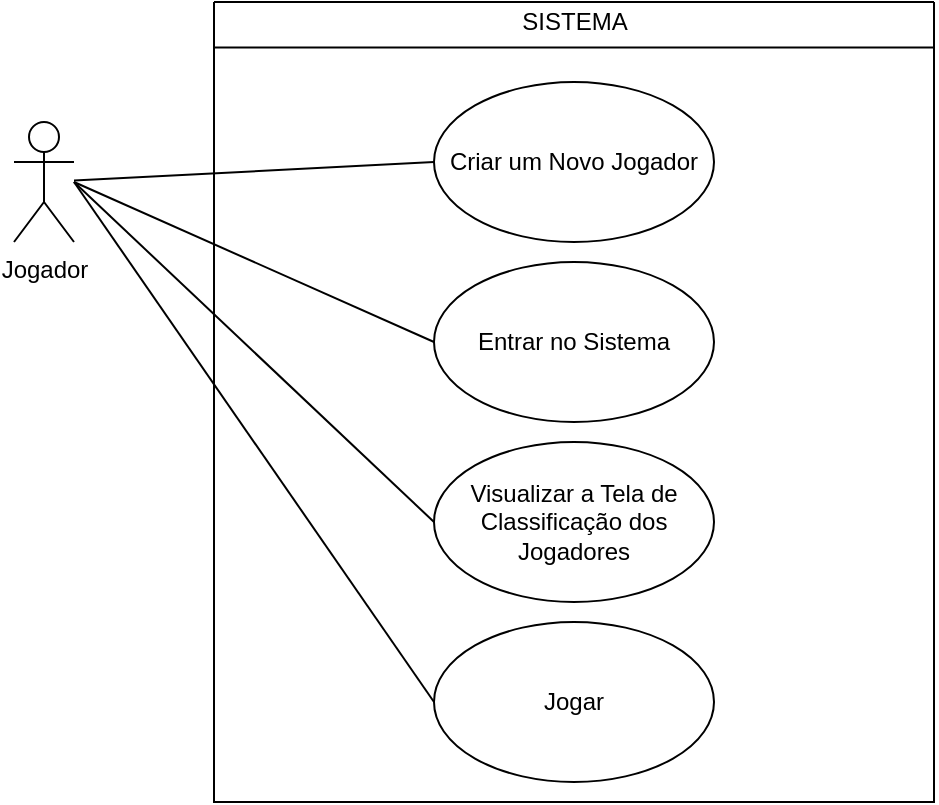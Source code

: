 <mxfile version="17.4.2" type="device"><diagram id="xdiPYx-dv4VLN7uKDiUl" name="Página-1"><mxGraphModel dx="868" dy="553" grid="1" gridSize="10" guides="1" tooltips="1" connect="1" arrows="1" fold="1" page="1" pageScale="1" pageWidth="827" pageHeight="1169" math="0" shadow="0"><root><mxCell id="0"/><mxCell id="1" parent="0"/><mxCell id="i8fqAt7eZVgcrDgNRitc-1" value="" style="swimlane;startSize=0;" parent="1" vertex="1"><mxGeometry x="240" y="30" width="360" height="400" as="geometry"/></mxCell><mxCell id="i8fqAt7eZVgcrDgNRitc-2" value="SISTEMA" style="text;html=1;align=center;verticalAlign=middle;resizable=0;points=[];autosize=1;strokeColor=none;fillColor=none;" parent="i8fqAt7eZVgcrDgNRitc-1" vertex="1"><mxGeometry x="145" width="70" height="20" as="geometry"/></mxCell><mxCell id="i8fqAt7eZVgcrDgNRitc-7" value="Criar um Novo Jogador" style="ellipse;whiteSpace=wrap;html=1;" parent="i8fqAt7eZVgcrDgNRitc-1" vertex="1"><mxGeometry x="110" y="40" width="140" height="80" as="geometry"/></mxCell><mxCell id="i8fqAt7eZVgcrDgNRitc-9" value="Entrar no Sistema" style="ellipse;whiteSpace=wrap;html=1;" parent="i8fqAt7eZVgcrDgNRitc-1" vertex="1"><mxGeometry x="110" y="130" width="140" height="80" as="geometry"/></mxCell><mxCell id="i8fqAt7eZVgcrDgNRitc-10" value="Visualizar a Tela de Classificação dos Jogadores" style="ellipse;whiteSpace=wrap;html=1;" parent="i8fqAt7eZVgcrDgNRitc-1" vertex="1"><mxGeometry x="110" y="220" width="140" height="80" as="geometry"/></mxCell><mxCell id="i8fqAt7eZVgcrDgNRitc-15" value="" style="endArrow=none;html=1;rounded=0;entryX=0;entryY=0.5;entryDx=0;entryDy=0;" parent="i8fqAt7eZVgcrDgNRitc-1" target="i8fqAt7eZVgcrDgNRitc-9" edge="1"><mxGeometry width="50" height="50" relative="1" as="geometry"><mxPoint x="-70" y="90" as="sourcePoint"/><mxPoint x="66" y="140" as="targetPoint"/></mxGeometry></mxCell><mxCell id="8Fi_RhPLXQER3QZqdGAN-1" value="Jogar" style="ellipse;whiteSpace=wrap;html=1;" vertex="1" parent="i8fqAt7eZVgcrDgNRitc-1"><mxGeometry x="110" y="310" width="140" height="80" as="geometry"/></mxCell><mxCell id="8Fi_RhPLXQER3QZqdGAN-2" value="" style="endArrow=none;html=1;rounded=0;entryX=0;entryY=0.5;entryDx=0;entryDy=0;" edge="1" parent="i8fqAt7eZVgcrDgNRitc-1"><mxGeometry width="50" height="50" relative="1" as="geometry"><mxPoint x="-70" y="90" as="sourcePoint"/><mxPoint x="110" y="350" as="targetPoint"/></mxGeometry></mxCell><mxCell id="i8fqAt7eZVgcrDgNRitc-4" value="Jogador" style="shape=umlActor;verticalLabelPosition=bottom;verticalAlign=top;html=1;outlineConnect=0;" parent="1" vertex="1"><mxGeometry x="140" y="90" width="30" height="60" as="geometry"/></mxCell><mxCell id="i8fqAt7eZVgcrDgNRitc-14" value="" style="endArrow=none;html=1;rounded=0;entryX=0;entryY=0.5;entryDx=0;entryDy=0;" parent="1" source="i8fqAt7eZVgcrDgNRitc-4" target="i8fqAt7eZVgcrDgNRitc-7" edge="1"><mxGeometry width="50" height="50" relative="1" as="geometry"><mxPoint x="240" y="150" as="sourcePoint"/><mxPoint x="290" y="100" as="targetPoint"/></mxGeometry></mxCell><mxCell id="i8fqAt7eZVgcrDgNRitc-16" value="" style="endArrow=none;html=1;rounded=0;entryX=0;entryY=0.5;entryDx=0;entryDy=0;" parent="1" target="i8fqAt7eZVgcrDgNRitc-10" edge="1"><mxGeometry width="50" height="50" relative="1" as="geometry"><mxPoint x="170" y="120" as="sourcePoint"/><mxPoint x="440" y="270" as="targetPoint"/></mxGeometry></mxCell><mxCell id="i8fqAt7eZVgcrDgNRitc-19" value="" style="endArrow=none;html=1;rounded=0;entryX=1;entryY=0.057;entryDx=0;entryDy=0;entryPerimeter=0;exitX=0.001;exitY=0.057;exitDx=0;exitDy=0;exitPerimeter=0;" parent="1" source="i8fqAt7eZVgcrDgNRitc-1" target="i8fqAt7eZVgcrDgNRitc-1" edge="1"><mxGeometry width="50" height="50" relative="1" as="geometry"><mxPoint x="369" y="90" as="sourcePoint"/><mxPoint x="419" y="40" as="targetPoint"/></mxGeometry></mxCell></root></mxGraphModel></diagram></mxfile>